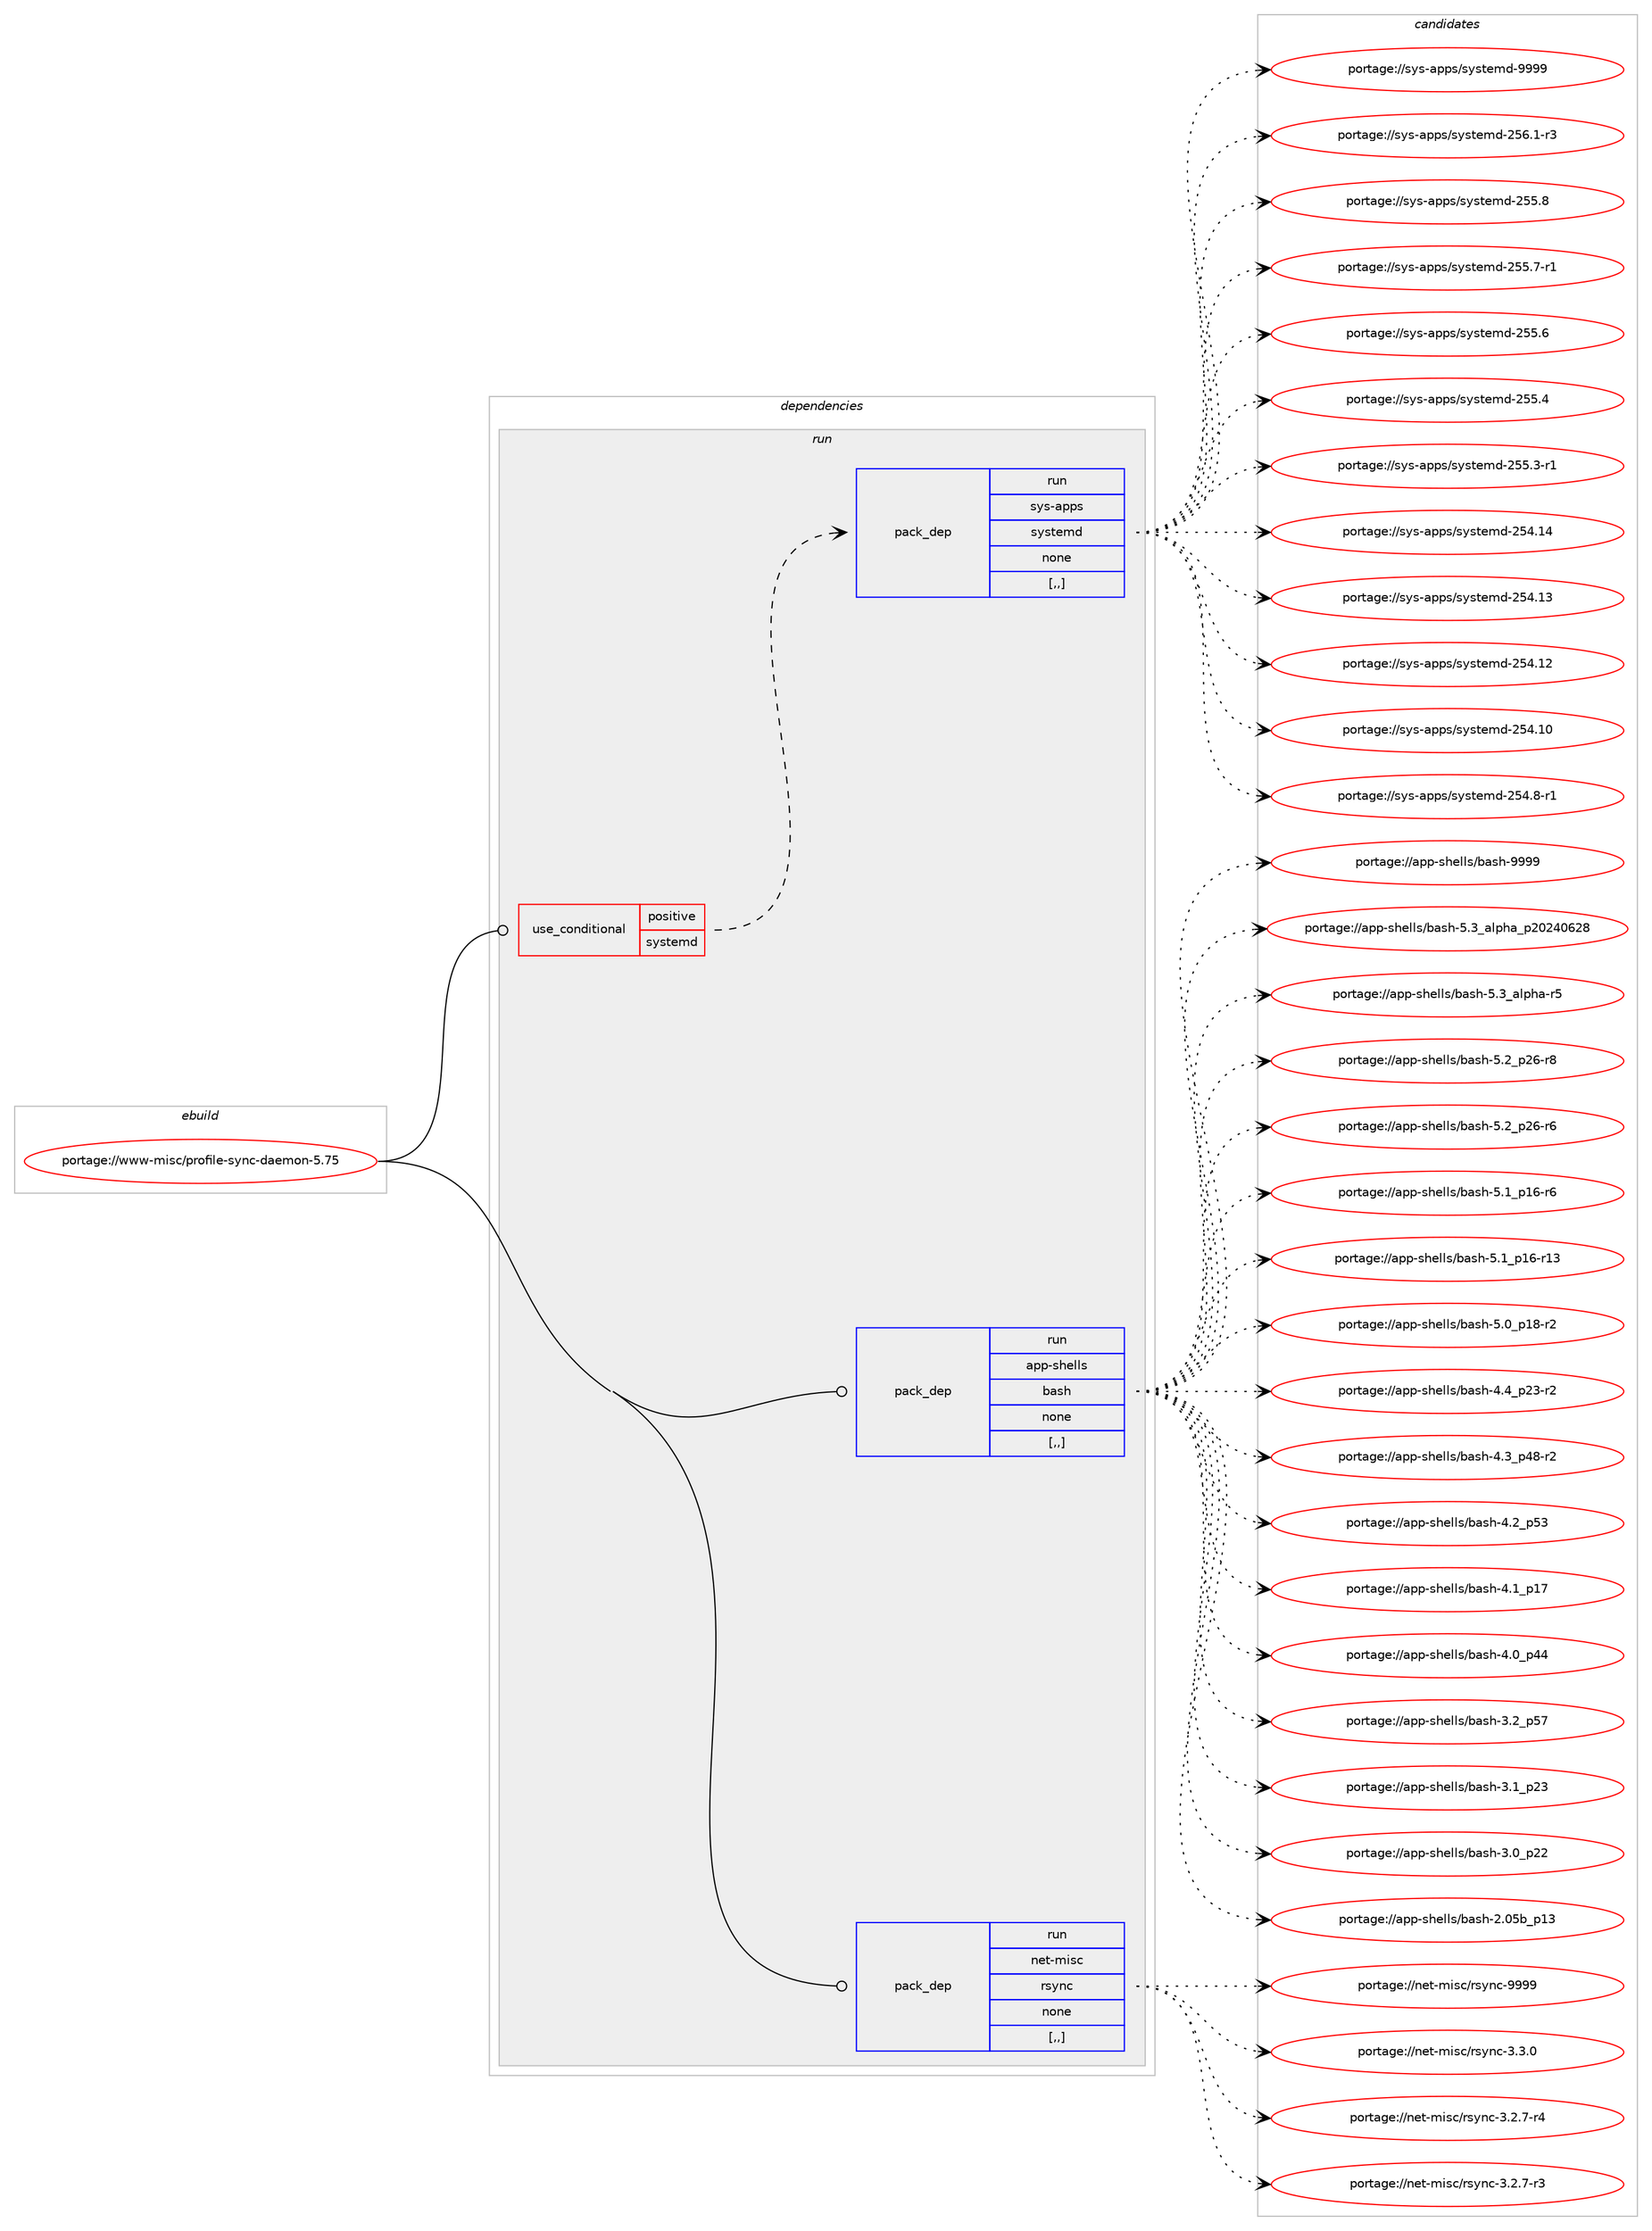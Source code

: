 digraph prolog {

# *************
# Graph options
# *************

newrank=true;
concentrate=true;
compound=true;
graph [rankdir=LR,fontname=Helvetica,fontsize=10,ranksep=1.5];#, ranksep=2.5, nodesep=0.2];
edge  [arrowhead=vee];
node  [fontname=Helvetica,fontsize=10];

# **********
# The ebuild
# **********

subgraph cluster_leftcol {
color=gray;
rank=same;
label=<<i>ebuild</i>>;
id [label="portage://www-misc/profile-sync-daemon-5.75", color=red, width=4, href="../www-misc/profile-sync-daemon-5.75.svg"];
}

# ****************
# The dependencies
# ****************

subgraph cluster_midcol {
color=gray;
label=<<i>dependencies</i>>;
subgraph cluster_compile {
fillcolor="#eeeeee";
style=filled;
label=<<i>compile</i>>;
}
subgraph cluster_compileandrun {
fillcolor="#eeeeee";
style=filled;
label=<<i>compile and run</i>>;
}
subgraph cluster_run {
fillcolor="#eeeeee";
style=filled;
label=<<i>run</i>>;
subgraph cond538 {
dependency4102 [label=<<TABLE BORDER="0" CELLBORDER="1" CELLSPACING="0" CELLPADDING="4"><TR><TD ROWSPAN="3" CELLPADDING="10">use_conditional</TD></TR><TR><TD>positive</TD></TR><TR><TD>systemd</TD></TR></TABLE>>, shape=none, color=red];
subgraph pack3496 {
dependency4103 [label=<<TABLE BORDER="0" CELLBORDER="1" CELLSPACING="0" CELLPADDING="4" WIDTH="220"><TR><TD ROWSPAN="6" CELLPADDING="30">pack_dep</TD></TR><TR><TD WIDTH="110">run</TD></TR><TR><TD>sys-apps</TD></TR><TR><TD>systemd</TD></TR><TR><TD>none</TD></TR><TR><TD>[,,]</TD></TR></TABLE>>, shape=none, color=blue];
}
dependency4102:e -> dependency4103:w [weight=20,style="dashed",arrowhead="vee"];
}
id:e -> dependency4102:w [weight=20,style="solid",arrowhead="odot"];
subgraph pack3497 {
dependency4104 [label=<<TABLE BORDER="0" CELLBORDER="1" CELLSPACING="0" CELLPADDING="4" WIDTH="220"><TR><TD ROWSPAN="6" CELLPADDING="30">pack_dep</TD></TR><TR><TD WIDTH="110">run</TD></TR><TR><TD>app-shells</TD></TR><TR><TD>bash</TD></TR><TR><TD>none</TD></TR><TR><TD>[,,]</TD></TR></TABLE>>, shape=none, color=blue];
}
id:e -> dependency4104:w [weight=20,style="solid",arrowhead="odot"];
subgraph pack3498 {
dependency4105 [label=<<TABLE BORDER="0" CELLBORDER="1" CELLSPACING="0" CELLPADDING="4" WIDTH="220"><TR><TD ROWSPAN="6" CELLPADDING="30">pack_dep</TD></TR><TR><TD WIDTH="110">run</TD></TR><TR><TD>net-misc</TD></TR><TR><TD>rsync</TD></TR><TR><TD>none</TD></TR><TR><TD>[,,]</TD></TR></TABLE>>, shape=none, color=blue];
}
id:e -> dependency4105:w [weight=20,style="solid",arrowhead="odot"];
}
}

# **************
# The candidates
# **************

subgraph cluster_choices {
rank=same;
color=gray;
label=<<i>candidates</i>>;

subgraph choice3496 {
color=black;
nodesep=1;
choice1151211154597112112115471151211151161011091004557575757 [label="portage://sys-apps/systemd-9999", color=red, width=4,href="../sys-apps/systemd-9999.svg"];
choice1151211154597112112115471151211151161011091004550535446494511451 [label="portage://sys-apps/systemd-256.1-r3", color=red, width=4,href="../sys-apps/systemd-256.1-r3.svg"];
choice115121115459711211211547115121115116101109100455053534656 [label="portage://sys-apps/systemd-255.8", color=red, width=4,href="../sys-apps/systemd-255.8.svg"];
choice1151211154597112112115471151211151161011091004550535346554511449 [label="portage://sys-apps/systemd-255.7-r1", color=red, width=4,href="../sys-apps/systemd-255.7-r1.svg"];
choice115121115459711211211547115121115116101109100455053534654 [label="portage://sys-apps/systemd-255.6", color=red, width=4,href="../sys-apps/systemd-255.6.svg"];
choice115121115459711211211547115121115116101109100455053534652 [label="portage://sys-apps/systemd-255.4", color=red, width=4,href="../sys-apps/systemd-255.4.svg"];
choice1151211154597112112115471151211151161011091004550535346514511449 [label="portage://sys-apps/systemd-255.3-r1", color=red, width=4,href="../sys-apps/systemd-255.3-r1.svg"];
choice11512111545971121121154711512111511610110910045505352464952 [label="portage://sys-apps/systemd-254.14", color=red, width=4,href="../sys-apps/systemd-254.14.svg"];
choice11512111545971121121154711512111511610110910045505352464951 [label="portage://sys-apps/systemd-254.13", color=red, width=4,href="../sys-apps/systemd-254.13.svg"];
choice11512111545971121121154711512111511610110910045505352464950 [label="portage://sys-apps/systemd-254.12", color=red, width=4,href="../sys-apps/systemd-254.12.svg"];
choice11512111545971121121154711512111511610110910045505352464948 [label="portage://sys-apps/systemd-254.10", color=red, width=4,href="../sys-apps/systemd-254.10.svg"];
choice1151211154597112112115471151211151161011091004550535246564511449 [label="portage://sys-apps/systemd-254.8-r1", color=red, width=4,href="../sys-apps/systemd-254.8-r1.svg"];
dependency4103:e -> choice1151211154597112112115471151211151161011091004557575757:w [style=dotted,weight="100"];
dependency4103:e -> choice1151211154597112112115471151211151161011091004550535446494511451:w [style=dotted,weight="100"];
dependency4103:e -> choice115121115459711211211547115121115116101109100455053534656:w [style=dotted,weight="100"];
dependency4103:e -> choice1151211154597112112115471151211151161011091004550535346554511449:w [style=dotted,weight="100"];
dependency4103:e -> choice115121115459711211211547115121115116101109100455053534654:w [style=dotted,weight="100"];
dependency4103:e -> choice115121115459711211211547115121115116101109100455053534652:w [style=dotted,weight="100"];
dependency4103:e -> choice1151211154597112112115471151211151161011091004550535346514511449:w [style=dotted,weight="100"];
dependency4103:e -> choice11512111545971121121154711512111511610110910045505352464952:w [style=dotted,weight="100"];
dependency4103:e -> choice11512111545971121121154711512111511610110910045505352464951:w [style=dotted,weight="100"];
dependency4103:e -> choice11512111545971121121154711512111511610110910045505352464950:w [style=dotted,weight="100"];
dependency4103:e -> choice11512111545971121121154711512111511610110910045505352464948:w [style=dotted,weight="100"];
dependency4103:e -> choice1151211154597112112115471151211151161011091004550535246564511449:w [style=dotted,weight="100"];
}
subgraph choice3497 {
color=black;
nodesep=1;
choice97112112451151041011081081154798971151044557575757 [label="portage://app-shells/bash-9999", color=red, width=4,href="../app-shells/bash-9999.svg"];
choice971121124511510410110810811547989711510445534651959710811210497951125048505248545056 [label="portage://app-shells/bash-5.3_alpha_p20240628", color=red, width=4,href="../app-shells/bash-5.3_alpha_p20240628.svg"];
choice9711211245115104101108108115479897115104455346519597108112104974511453 [label="portage://app-shells/bash-5.3_alpha-r5", color=red, width=4,href="../app-shells/bash-5.3_alpha-r5.svg"];
choice9711211245115104101108108115479897115104455346509511250544511456 [label="portage://app-shells/bash-5.2_p26-r8", color=red, width=4,href="../app-shells/bash-5.2_p26-r8.svg"];
choice9711211245115104101108108115479897115104455346509511250544511454 [label="portage://app-shells/bash-5.2_p26-r6", color=red, width=4,href="../app-shells/bash-5.2_p26-r6.svg"];
choice9711211245115104101108108115479897115104455346499511249544511454 [label="portage://app-shells/bash-5.1_p16-r6", color=red, width=4,href="../app-shells/bash-5.1_p16-r6.svg"];
choice971121124511510410110810811547989711510445534649951124954451144951 [label="portage://app-shells/bash-5.1_p16-r13", color=red, width=4,href="../app-shells/bash-5.1_p16-r13.svg"];
choice9711211245115104101108108115479897115104455346489511249564511450 [label="portage://app-shells/bash-5.0_p18-r2", color=red, width=4,href="../app-shells/bash-5.0_p18-r2.svg"];
choice9711211245115104101108108115479897115104455246529511250514511450 [label="portage://app-shells/bash-4.4_p23-r2", color=red, width=4,href="../app-shells/bash-4.4_p23-r2.svg"];
choice9711211245115104101108108115479897115104455246519511252564511450 [label="portage://app-shells/bash-4.3_p48-r2", color=red, width=4,href="../app-shells/bash-4.3_p48-r2.svg"];
choice971121124511510410110810811547989711510445524650951125351 [label="portage://app-shells/bash-4.2_p53", color=red, width=4,href="../app-shells/bash-4.2_p53.svg"];
choice971121124511510410110810811547989711510445524649951124955 [label="portage://app-shells/bash-4.1_p17", color=red, width=4,href="../app-shells/bash-4.1_p17.svg"];
choice971121124511510410110810811547989711510445524648951125252 [label="portage://app-shells/bash-4.0_p44", color=red, width=4,href="../app-shells/bash-4.0_p44.svg"];
choice971121124511510410110810811547989711510445514650951125355 [label="portage://app-shells/bash-3.2_p57", color=red, width=4,href="../app-shells/bash-3.2_p57.svg"];
choice971121124511510410110810811547989711510445514649951125051 [label="portage://app-shells/bash-3.1_p23", color=red, width=4,href="../app-shells/bash-3.1_p23.svg"];
choice971121124511510410110810811547989711510445514648951125050 [label="portage://app-shells/bash-3.0_p22", color=red, width=4,href="../app-shells/bash-3.0_p22.svg"];
choice9711211245115104101108108115479897115104455046485398951124951 [label="portage://app-shells/bash-2.05b_p13", color=red, width=4,href="../app-shells/bash-2.05b_p13.svg"];
dependency4104:e -> choice97112112451151041011081081154798971151044557575757:w [style=dotted,weight="100"];
dependency4104:e -> choice971121124511510410110810811547989711510445534651959710811210497951125048505248545056:w [style=dotted,weight="100"];
dependency4104:e -> choice9711211245115104101108108115479897115104455346519597108112104974511453:w [style=dotted,weight="100"];
dependency4104:e -> choice9711211245115104101108108115479897115104455346509511250544511456:w [style=dotted,weight="100"];
dependency4104:e -> choice9711211245115104101108108115479897115104455346509511250544511454:w [style=dotted,weight="100"];
dependency4104:e -> choice9711211245115104101108108115479897115104455346499511249544511454:w [style=dotted,weight="100"];
dependency4104:e -> choice971121124511510410110810811547989711510445534649951124954451144951:w [style=dotted,weight="100"];
dependency4104:e -> choice9711211245115104101108108115479897115104455346489511249564511450:w [style=dotted,weight="100"];
dependency4104:e -> choice9711211245115104101108108115479897115104455246529511250514511450:w [style=dotted,weight="100"];
dependency4104:e -> choice9711211245115104101108108115479897115104455246519511252564511450:w [style=dotted,weight="100"];
dependency4104:e -> choice971121124511510410110810811547989711510445524650951125351:w [style=dotted,weight="100"];
dependency4104:e -> choice971121124511510410110810811547989711510445524649951124955:w [style=dotted,weight="100"];
dependency4104:e -> choice971121124511510410110810811547989711510445524648951125252:w [style=dotted,weight="100"];
dependency4104:e -> choice971121124511510410110810811547989711510445514650951125355:w [style=dotted,weight="100"];
dependency4104:e -> choice971121124511510410110810811547989711510445514649951125051:w [style=dotted,weight="100"];
dependency4104:e -> choice971121124511510410110810811547989711510445514648951125050:w [style=dotted,weight="100"];
dependency4104:e -> choice9711211245115104101108108115479897115104455046485398951124951:w [style=dotted,weight="100"];
}
subgraph choice3498 {
color=black;
nodesep=1;
choice110101116451091051159947114115121110994557575757 [label="portage://net-misc/rsync-9999", color=red, width=4,href="../net-misc/rsync-9999.svg"];
choice11010111645109105115994711411512111099455146514648 [label="portage://net-misc/rsync-3.3.0", color=red, width=4,href="../net-misc/rsync-3.3.0.svg"];
choice110101116451091051159947114115121110994551465046554511452 [label="portage://net-misc/rsync-3.2.7-r4", color=red, width=4,href="../net-misc/rsync-3.2.7-r4.svg"];
choice110101116451091051159947114115121110994551465046554511451 [label="portage://net-misc/rsync-3.2.7-r3", color=red, width=4,href="../net-misc/rsync-3.2.7-r3.svg"];
dependency4105:e -> choice110101116451091051159947114115121110994557575757:w [style=dotted,weight="100"];
dependency4105:e -> choice11010111645109105115994711411512111099455146514648:w [style=dotted,weight="100"];
dependency4105:e -> choice110101116451091051159947114115121110994551465046554511452:w [style=dotted,weight="100"];
dependency4105:e -> choice110101116451091051159947114115121110994551465046554511451:w [style=dotted,weight="100"];
}
}

}

